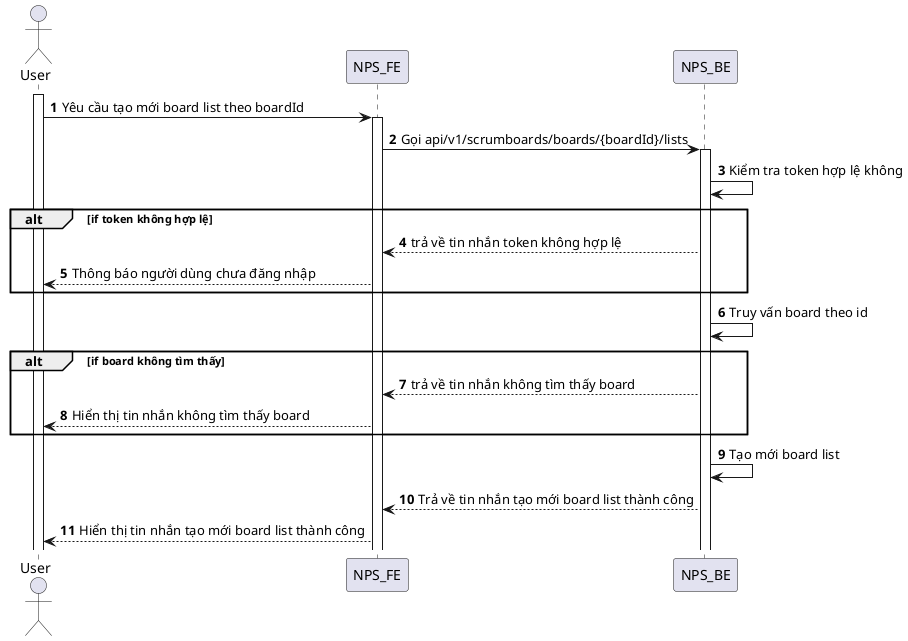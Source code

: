 @startuml
autonumber
actor User
activate User
User -> NPS_FE: Yêu cầu tạo mới board list theo boardId
activate NPS_FE
NPS_FE -> NPS_BE: Gọi api/v1/scrumboards/boards/{boardId}/lists
activate NPS_BE
NPS_BE -> NPS_BE: Kiểm tra token hợp lệ không
alt if token không hợp lệ
NPS_BE --> NPS_FE: trả về tin nhắn token không hợp lệ
NPS_FE --> User: Thông báo người dùng chưa đăng nhập
end
NPS_BE -> NPS_BE: Truy vấn board theo id
alt if board không tìm thấy
NPS_BE --> NPS_FE: trả về tin nhắn không tìm thấy board
NPS_FE --> User: Hiển thị tin nhắn không tìm thấy board
end
NPS_BE -> NPS_BE: Tạo mới board list
NPS_BE --> NPS_FE: Trả về tin nhắn tạo mới board list thành công
NPS_FE --> User: Hiển thị tin nhắn tạo mới board list thành công
@enduml